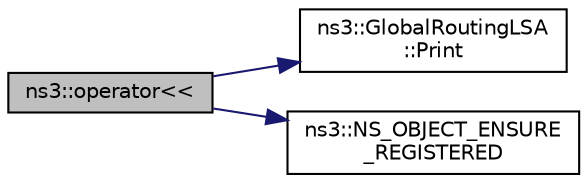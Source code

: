 digraph "ns3::operator&lt;&lt;"
{
  edge [fontname="Helvetica",fontsize="10",labelfontname="Helvetica",labelfontsize="10"];
  node [fontname="Helvetica",fontsize="10",shape=record];
  rankdir="LR";
  Node1 [label="ns3::operator\<\<",height=0.2,width=0.4,color="black", fillcolor="grey75", style="filled", fontcolor="black"];
  Node1 -> Node2 [color="midnightblue",fontsize="10",style="solid"];
  Node2 [label="ns3::GlobalRoutingLSA\l::Print",height=0.2,width=0.4,color="black", fillcolor="white", style="filled",URL="$dc/dd1/classns3_1_1GlobalRoutingLSA.html#aa1a7c56033c20a1f208db459d042ff9e",tooltip="Print the contents of the Global Routing Link State Advertisement and any Global Routing Link Records..."];
  Node1 -> Node3 [color="midnightblue",fontsize="10",style="solid"];
  Node3 [label="ns3::NS_OBJECT_ENSURE\l_REGISTERED",height=0.2,width=0.4,color="black", fillcolor="white", style="filled",URL="$d7/d2e/namespacens3.html#ac633cbd86ee5879afd4312a843a9ff8c"];
}
